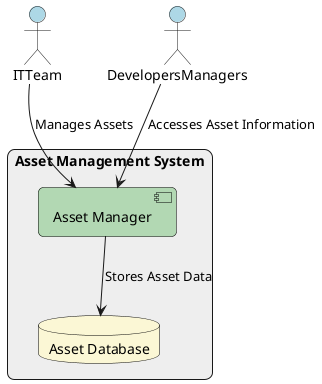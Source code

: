 @startuml
!define ICONURL https://raw.githubusercontent.com/PlantUML/salt/master/src/salt
!define LIGHTBLUE_EEEEEE #EEEEEE
!define SKYBLUE_B9D7EA #B9D7EA
!define LIGHTGREEN_B2D8B3 #B2D8B3
!define LIGHTYELLOW_FBF7D5 #FBF7D5

skinparam defaultTextAlignment center
skinparam rectangle {
    roundCorner 15
    backgroundColor LIGHTBLUE_EEEEEE
}

skinparam component {
    backgroundColor LIGHTGREEN_B2D8B3
    roundCorner 10
    borderColor black
}

skinparam database {
    backgroundColor LIGHTYELLOW_FBF7D5
    roundCorner 10
    borderColor black
}

!define actor(name, description) actor name as name #lightblue

actor(ITTeam, "IT Team")
actor(DevelopersManagers, "Developers/Managers")

rectangle "Asset Management System" {
    database AssetDB as "Asset Database"
    component AssetManager as "Asset Manager"
}

ITTeam --> AssetManager : Manages Assets
DevelopersManagers --> AssetManager : Accesses Asset Information
AssetManager --> AssetDB : Stores Asset Data

@enduml

